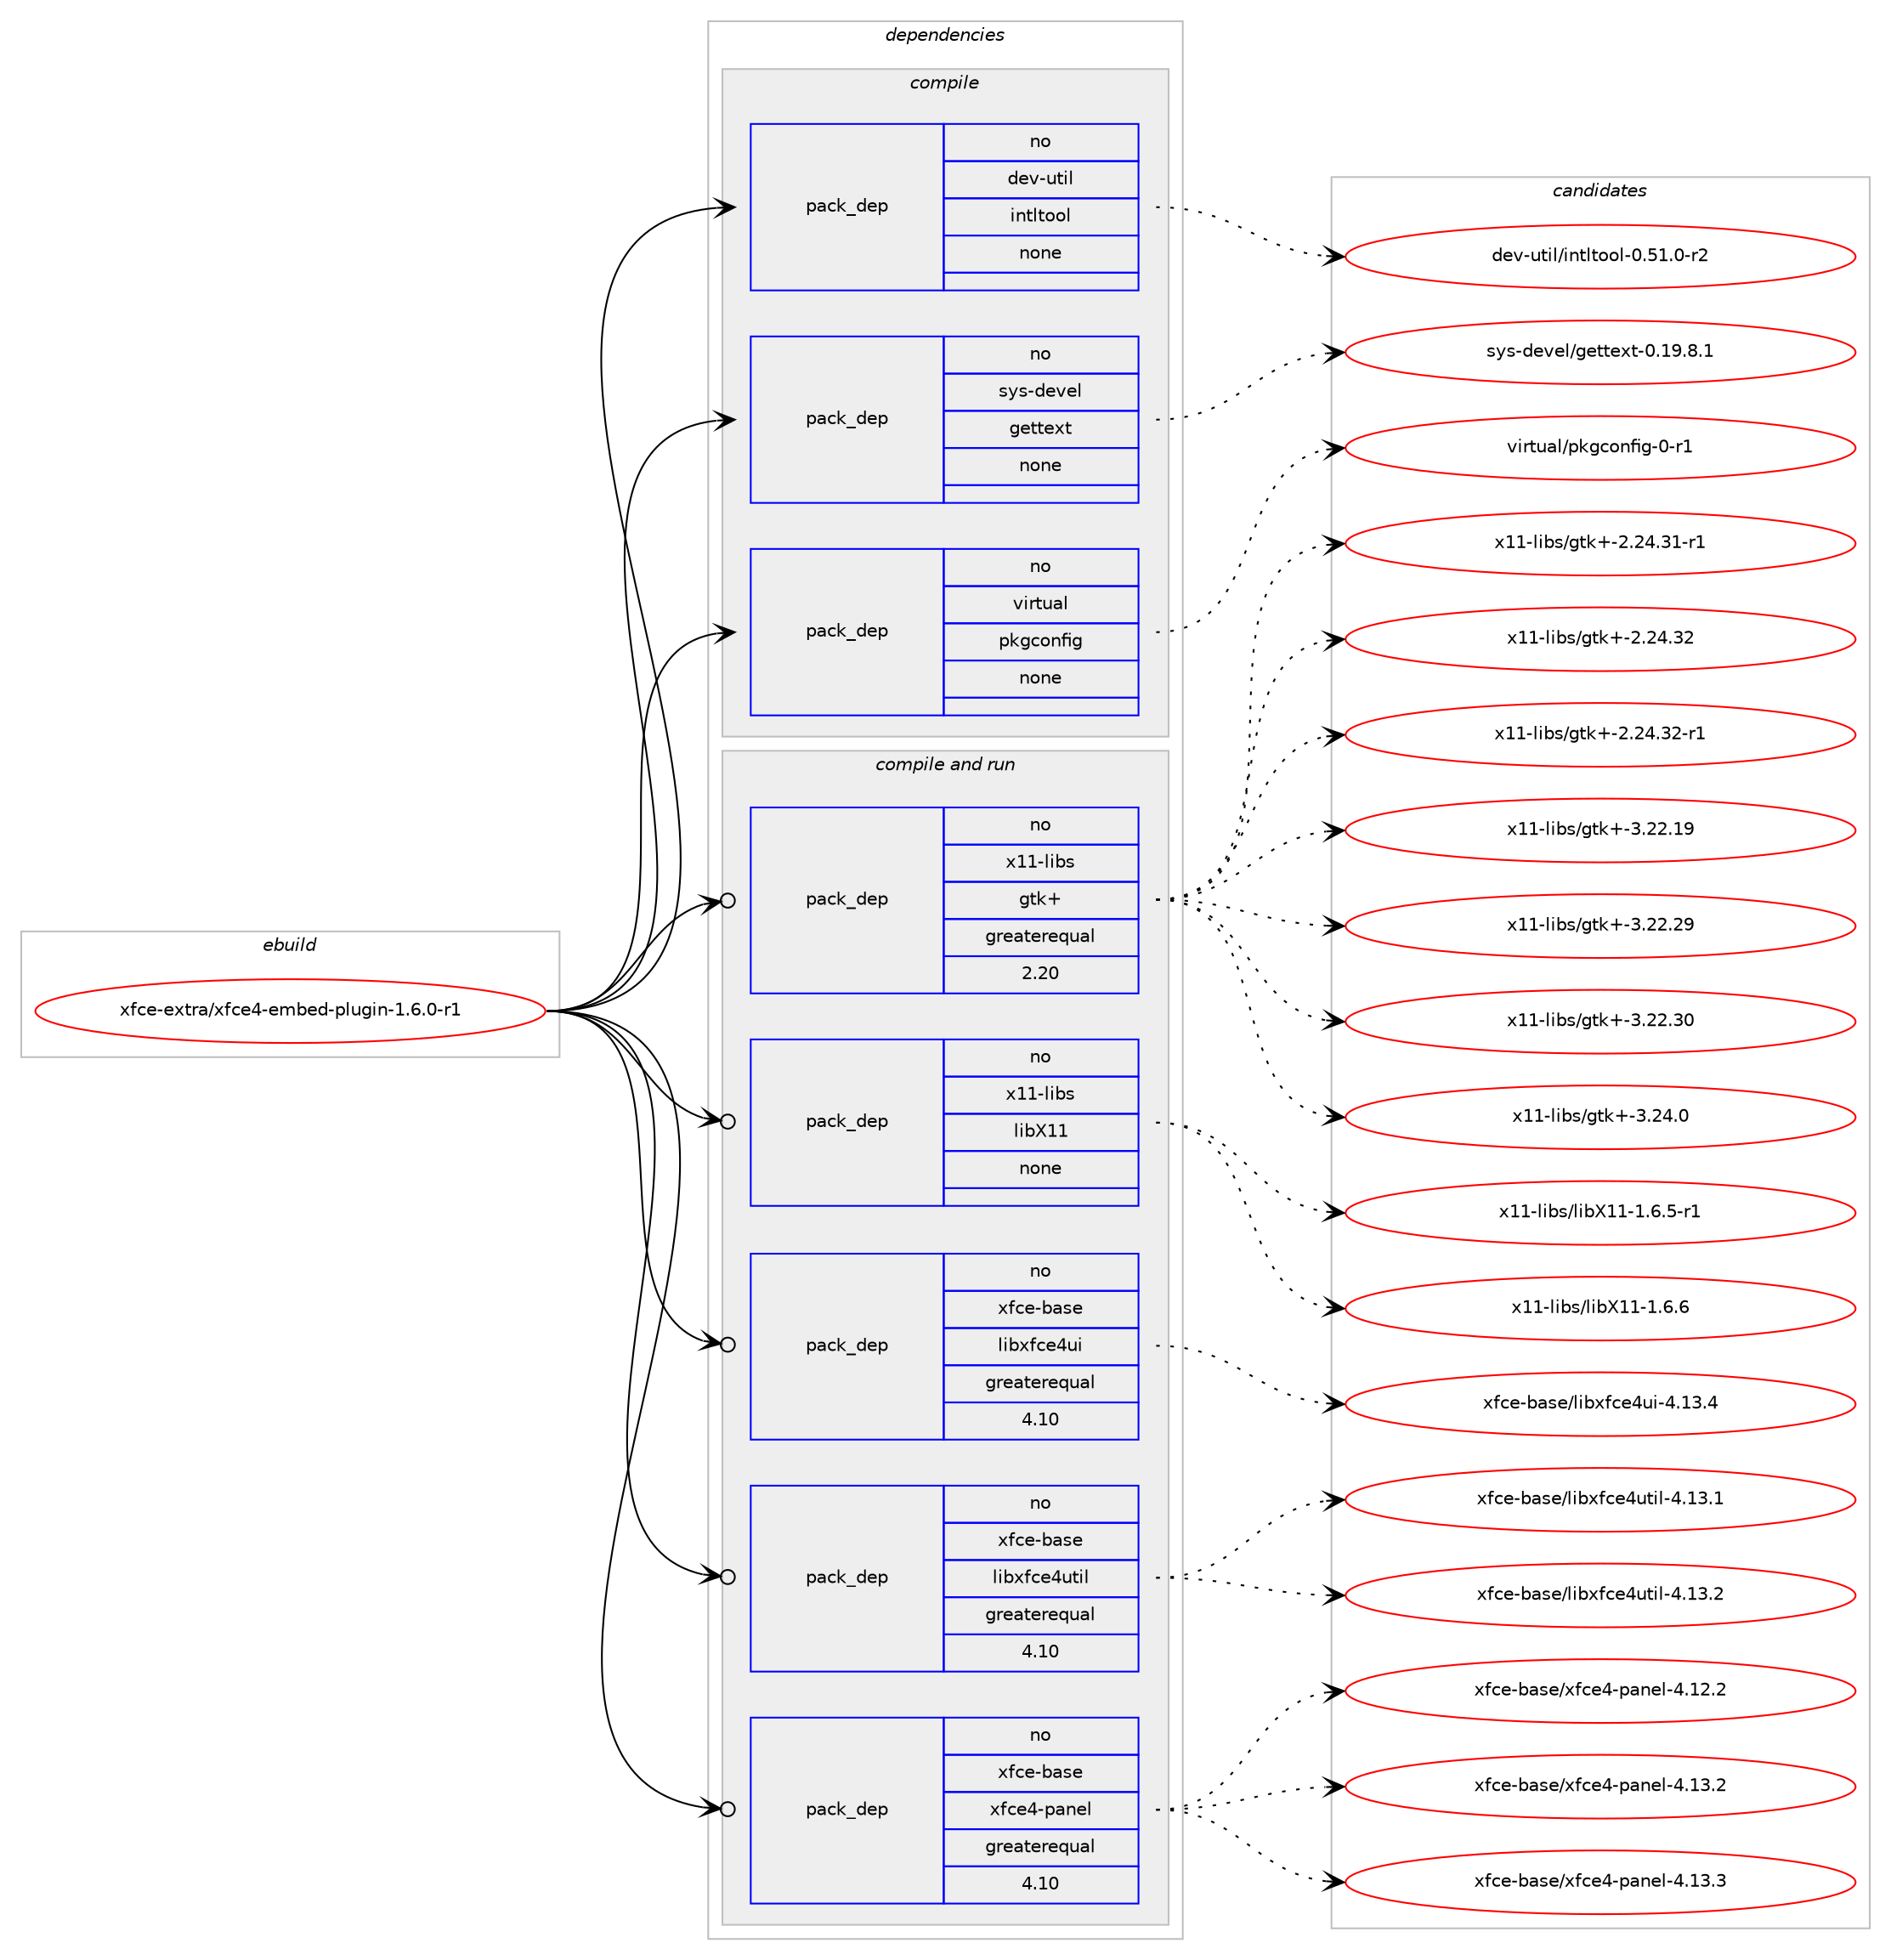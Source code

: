 digraph prolog {

# *************
# Graph options
# *************

newrank=true;
concentrate=true;
compound=true;
graph [rankdir=LR,fontname=Helvetica,fontsize=10,ranksep=1.5];#, ranksep=2.5, nodesep=0.2];
edge  [arrowhead=vee];
node  [fontname=Helvetica,fontsize=10];

# **********
# The ebuild
# **********

subgraph cluster_leftcol {
color=gray;
rank=same;
label=<<i>ebuild</i>>;
id [label="xfce-extra/xfce4-embed-plugin-1.6.0-r1", color=red, width=4, href="../xfce-extra/xfce4-embed-plugin-1.6.0-r1.svg"];
}

# ****************
# The dependencies
# ****************

subgraph cluster_midcol {
color=gray;
label=<<i>dependencies</i>>;
subgraph cluster_compile {
fillcolor="#eeeeee";
style=filled;
label=<<i>compile</i>>;
subgraph pack1976 {
dependency2602 [label=<<TABLE BORDER="0" CELLBORDER="1" CELLSPACING="0" CELLPADDING="4" WIDTH="220"><TR><TD ROWSPAN="6" CELLPADDING="30">pack_dep</TD></TR><TR><TD WIDTH="110">no</TD></TR><TR><TD>dev-util</TD></TR><TR><TD>intltool</TD></TR><TR><TD>none</TD></TR><TR><TD></TD></TR></TABLE>>, shape=none, color=blue];
}
id:e -> dependency2602:w [weight=20,style="solid",arrowhead="vee"];
subgraph pack1977 {
dependency2603 [label=<<TABLE BORDER="0" CELLBORDER="1" CELLSPACING="0" CELLPADDING="4" WIDTH="220"><TR><TD ROWSPAN="6" CELLPADDING="30">pack_dep</TD></TR><TR><TD WIDTH="110">no</TD></TR><TR><TD>sys-devel</TD></TR><TR><TD>gettext</TD></TR><TR><TD>none</TD></TR><TR><TD></TD></TR></TABLE>>, shape=none, color=blue];
}
id:e -> dependency2603:w [weight=20,style="solid",arrowhead="vee"];
subgraph pack1978 {
dependency2604 [label=<<TABLE BORDER="0" CELLBORDER="1" CELLSPACING="0" CELLPADDING="4" WIDTH="220"><TR><TD ROWSPAN="6" CELLPADDING="30">pack_dep</TD></TR><TR><TD WIDTH="110">no</TD></TR><TR><TD>virtual</TD></TR><TR><TD>pkgconfig</TD></TR><TR><TD>none</TD></TR><TR><TD></TD></TR></TABLE>>, shape=none, color=blue];
}
id:e -> dependency2604:w [weight=20,style="solid",arrowhead="vee"];
}
subgraph cluster_compileandrun {
fillcolor="#eeeeee";
style=filled;
label=<<i>compile and run</i>>;
subgraph pack1979 {
dependency2605 [label=<<TABLE BORDER="0" CELLBORDER="1" CELLSPACING="0" CELLPADDING="4" WIDTH="220"><TR><TD ROWSPAN="6" CELLPADDING="30">pack_dep</TD></TR><TR><TD WIDTH="110">no</TD></TR><TR><TD>x11-libs</TD></TR><TR><TD>gtk+</TD></TR><TR><TD>greaterequal</TD></TR><TR><TD>2.20</TD></TR></TABLE>>, shape=none, color=blue];
}
id:e -> dependency2605:w [weight=20,style="solid",arrowhead="odotvee"];
subgraph pack1980 {
dependency2606 [label=<<TABLE BORDER="0" CELLBORDER="1" CELLSPACING="0" CELLPADDING="4" WIDTH="220"><TR><TD ROWSPAN="6" CELLPADDING="30">pack_dep</TD></TR><TR><TD WIDTH="110">no</TD></TR><TR><TD>x11-libs</TD></TR><TR><TD>libX11</TD></TR><TR><TD>none</TD></TR><TR><TD></TD></TR></TABLE>>, shape=none, color=blue];
}
id:e -> dependency2606:w [weight=20,style="solid",arrowhead="odotvee"];
subgraph pack1981 {
dependency2607 [label=<<TABLE BORDER="0" CELLBORDER="1" CELLSPACING="0" CELLPADDING="4" WIDTH="220"><TR><TD ROWSPAN="6" CELLPADDING="30">pack_dep</TD></TR><TR><TD WIDTH="110">no</TD></TR><TR><TD>xfce-base</TD></TR><TR><TD>libxfce4ui</TD></TR><TR><TD>greaterequal</TD></TR><TR><TD>4.10</TD></TR></TABLE>>, shape=none, color=blue];
}
id:e -> dependency2607:w [weight=20,style="solid",arrowhead="odotvee"];
subgraph pack1982 {
dependency2608 [label=<<TABLE BORDER="0" CELLBORDER="1" CELLSPACING="0" CELLPADDING="4" WIDTH="220"><TR><TD ROWSPAN="6" CELLPADDING="30">pack_dep</TD></TR><TR><TD WIDTH="110">no</TD></TR><TR><TD>xfce-base</TD></TR><TR><TD>libxfce4util</TD></TR><TR><TD>greaterequal</TD></TR><TR><TD>4.10</TD></TR></TABLE>>, shape=none, color=blue];
}
id:e -> dependency2608:w [weight=20,style="solid",arrowhead="odotvee"];
subgraph pack1983 {
dependency2609 [label=<<TABLE BORDER="0" CELLBORDER="1" CELLSPACING="0" CELLPADDING="4" WIDTH="220"><TR><TD ROWSPAN="6" CELLPADDING="30">pack_dep</TD></TR><TR><TD WIDTH="110">no</TD></TR><TR><TD>xfce-base</TD></TR><TR><TD>xfce4-panel</TD></TR><TR><TD>greaterequal</TD></TR><TR><TD>4.10</TD></TR></TABLE>>, shape=none, color=blue];
}
id:e -> dependency2609:w [weight=20,style="solid",arrowhead="odotvee"];
}
subgraph cluster_run {
fillcolor="#eeeeee";
style=filled;
label=<<i>run</i>>;
}
}

# **************
# The candidates
# **************

subgraph cluster_choices {
rank=same;
color=gray;
label=<<i>candidates</i>>;

subgraph choice1976 {
color=black;
nodesep=1;
choice1001011184511711610510847105110116108116111111108454846534946484511450 [label="dev-util/intltool-0.51.0-r2", color=red, width=4,href="../dev-util/intltool-0.51.0-r2.svg"];
dependency2602:e -> choice1001011184511711610510847105110116108116111111108454846534946484511450:w [style=dotted,weight="100"];
}
subgraph choice1977 {
color=black;
nodesep=1;
choice1151211154510010111810110847103101116116101120116454846495746564649 [label="sys-devel/gettext-0.19.8.1", color=red, width=4,href="../sys-devel/gettext-0.19.8.1.svg"];
dependency2603:e -> choice1151211154510010111810110847103101116116101120116454846495746564649:w [style=dotted,weight="100"];
}
subgraph choice1978 {
color=black;
nodesep=1;
choice11810511411611797108471121071039911111010210510345484511449 [label="virtual/pkgconfig-0-r1", color=red, width=4,href="../virtual/pkgconfig-0-r1.svg"];
dependency2604:e -> choice11810511411611797108471121071039911111010210510345484511449:w [style=dotted,weight="100"];
}
subgraph choice1979 {
color=black;
nodesep=1;
choice12049494510810598115471031161074345504650524651494511449 [label="x11-libs/gtk+-2.24.31-r1", color=red, width=4,href="../x11-libs/gtk+-2.24.31-r1.svg"];
choice1204949451081059811547103116107434550465052465150 [label="x11-libs/gtk+-2.24.32", color=red, width=4,href="../x11-libs/gtk+-2.24.32.svg"];
choice12049494510810598115471031161074345504650524651504511449 [label="x11-libs/gtk+-2.24.32-r1", color=red, width=4,href="../x11-libs/gtk+-2.24.32-r1.svg"];
choice1204949451081059811547103116107434551465050464957 [label="x11-libs/gtk+-3.22.19", color=red, width=4,href="../x11-libs/gtk+-3.22.19.svg"];
choice1204949451081059811547103116107434551465050465057 [label="x11-libs/gtk+-3.22.29", color=red, width=4,href="../x11-libs/gtk+-3.22.29.svg"];
choice1204949451081059811547103116107434551465050465148 [label="x11-libs/gtk+-3.22.30", color=red, width=4,href="../x11-libs/gtk+-3.22.30.svg"];
choice12049494510810598115471031161074345514650524648 [label="x11-libs/gtk+-3.24.0", color=red, width=4,href="../x11-libs/gtk+-3.24.0.svg"];
dependency2605:e -> choice12049494510810598115471031161074345504650524651494511449:w [style=dotted,weight="100"];
dependency2605:e -> choice1204949451081059811547103116107434550465052465150:w [style=dotted,weight="100"];
dependency2605:e -> choice12049494510810598115471031161074345504650524651504511449:w [style=dotted,weight="100"];
dependency2605:e -> choice1204949451081059811547103116107434551465050464957:w [style=dotted,weight="100"];
dependency2605:e -> choice1204949451081059811547103116107434551465050465057:w [style=dotted,weight="100"];
dependency2605:e -> choice1204949451081059811547103116107434551465050465148:w [style=dotted,weight="100"];
dependency2605:e -> choice12049494510810598115471031161074345514650524648:w [style=dotted,weight="100"];
}
subgraph choice1980 {
color=black;
nodesep=1;
choice1204949451081059811547108105988849494549465446534511449 [label="x11-libs/libX11-1.6.5-r1", color=red, width=4,href="../x11-libs/libX11-1.6.5-r1.svg"];
choice120494945108105981154710810598884949454946544654 [label="x11-libs/libX11-1.6.6", color=red, width=4,href="../x11-libs/libX11-1.6.6.svg"];
dependency2606:e -> choice1204949451081059811547108105988849494549465446534511449:w [style=dotted,weight="100"];
dependency2606:e -> choice120494945108105981154710810598884949454946544654:w [style=dotted,weight="100"];
}
subgraph choice1981 {
color=black;
nodesep=1;
choice120102991014598971151014710810598120102991015211710545524649514652 [label="xfce-base/libxfce4ui-4.13.4", color=red, width=4,href="../xfce-base/libxfce4ui-4.13.4.svg"];
dependency2607:e -> choice120102991014598971151014710810598120102991015211710545524649514652:w [style=dotted,weight="100"];
}
subgraph choice1982 {
color=black;
nodesep=1;
choice120102991014598971151014710810598120102991015211711610510845524649514649 [label="xfce-base/libxfce4util-4.13.1", color=red, width=4,href="../xfce-base/libxfce4util-4.13.1.svg"];
choice120102991014598971151014710810598120102991015211711610510845524649514650 [label="xfce-base/libxfce4util-4.13.2", color=red, width=4,href="../xfce-base/libxfce4util-4.13.2.svg"];
dependency2608:e -> choice120102991014598971151014710810598120102991015211711610510845524649514649:w [style=dotted,weight="100"];
dependency2608:e -> choice120102991014598971151014710810598120102991015211711610510845524649514650:w [style=dotted,weight="100"];
}
subgraph choice1983 {
color=black;
nodesep=1;
choice12010299101459897115101471201029910152451129711010110845524649504650 [label="xfce-base/xfce4-panel-4.12.2", color=red, width=4,href="../xfce-base/xfce4-panel-4.12.2.svg"];
choice12010299101459897115101471201029910152451129711010110845524649514650 [label="xfce-base/xfce4-panel-4.13.2", color=red, width=4,href="../xfce-base/xfce4-panel-4.13.2.svg"];
choice12010299101459897115101471201029910152451129711010110845524649514651 [label="xfce-base/xfce4-panel-4.13.3", color=red, width=4,href="../xfce-base/xfce4-panel-4.13.3.svg"];
dependency2609:e -> choice12010299101459897115101471201029910152451129711010110845524649504650:w [style=dotted,weight="100"];
dependency2609:e -> choice12010299101459897115101471201029910152451129711010110845524649514650:w [style=dotted,weight="100"];
dependency2609:e -> choice12010299101459897115101471201029910152451129711010110845524649514651:w [style=dotted,weight="100"];
}
}

}
